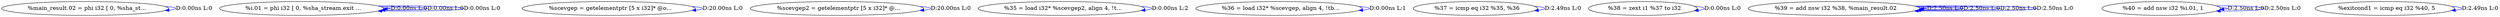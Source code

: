 digraph {
Node0x3620f80[label="  %main_result.02 = phi i32 [ 0, %sha_st..."];
Node0x3620f80 -> Node0x3620f80[label="D:0.00ns L:0",color=blue];
Node0x3621060[label="  %i.01 = phi i32 [ 0, %sha_stream.exit ..."];
Node0x3621060 -> Node0x3621060[label="D:0.00ns L:0",color=blue];
Node0x3621060 -> Node0x3621060[label="D:0.00ns L:0",color=blue];
Node0x3621060 -> Node0x3621060[label="D:0.00ns L:0",color=blue];
Node0x3621140[label="  %scevgep = getelementptr [5 x i32]* @o..."];
Node0x3621140 -> Node0x3621140[label="D:20.00ns L:0",color=blue];
Node0x36212a0[label="  %scevgep2 = getelementptr [5 x i32]* @..."];
Node0x36212a0 -> Node0x36212a0[label="D:20.00ns L:0",color=blue];
Node0x3621380[label="  %35 = load i32* %scevgep2, align 4, !t..."];
Node0x3621380 -> Node0x3621380[label="D:0.00ns L:2",color=blue];
Node0x36214a0[label="  %36 = load i32* %scevgep, align 4, !tb..."];
Node0x36214a0 -> Node0x36214a0[label="D:0.00ns L:1",color=blue];
Node0x3621600[label="  %37 = icmp eq i32 %35, %36"];
Node0x3621600 -> Node0x3621600[label="D:2.49ns L:0",color=blue];
Node0x36216e0[label="  %38 = zext i1 %37 to i32"];
Node0x36216e0 -> Node0x36216e0[label="D:0.00ns L:0",color=blue];
Node0x36217c0[label="  %39 = add nsw i32 %38, %main_result.02"];
Node0x36217c0 -> Node0x36217c0[label="D:2.50ns L:0",color=blue];
Node0x36217c0 -> Node0x36217c0[label="D:2.50ns L:0",color=blue];
Node0x36217c0 -> Node0x36217c0[label="D:2.50ns L:0",color=blue];
Node0x36217c0 -> Node0x36217c0[label="D:2.50ns L:0",color=blue];
Node0x36218a0[label="  %40 = add nsw i32 %i.01, 1"];
Node0x36218a0 -> Node0x36218a0[label="D:2.50ns L:0",color=blue];
Node0x36218a0 -> Node0x36218a0[label="D:2.50ns L:0",color=blue];
Node0x3621980[label="  %exitcond1 = icmp eq i32 %40, 5"];
Node0x3621980 -> Node0x3621980[label="D:2.49ns L:0",color=blue];
}
